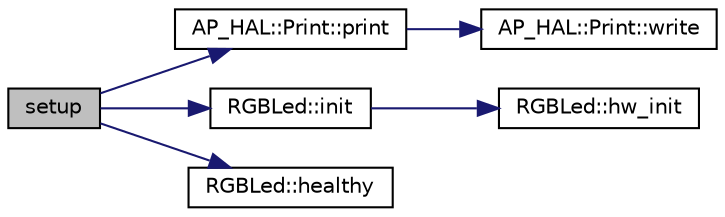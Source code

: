 digraph "setup"
{
 // INTERACTIVE_SVG=YES
  edge [fontname="Helvetica",fontsize="10",labelfontname="Helvetica",labelfontsize="10"];
  node [fontname="Helvetica",fontsize="10",shape=record];
  rankdir="LR";
  Node1 [label="setup",height=0.2,width=0.4,color="black", fillcolor="grey75", style="filled", fontcolor="black"];
  Node1 -> Node2 [color="midnightblue",fontsize="10",style="solid",fontname="Helvetica"];
  Node2 [label="AP_HAL::Print::print",height=0.2,width=0.4,color="black", fillcolor="white", style="filled",URL="$classAP__HAL_1_1Print.html#acfe80773011eb17dfb52c2fba517a093"];
  Node2 -> Node3 [color="midnightblue",fontsize="10",style="solid",fontname="Helvetica"];
  Node3 [label="AP_HAL::Print::write",height=0.2,width=0.4,color="black", fillcolor="white", style="filled",URL="$classAP__HAL_1_1Print.html#acc65391952a43334f8f5c9bef341f501"];
  Node1 -> Node4 [color="midnightblue",fontsize="10",style="solid",fontname="Helvetica"];
  Node4 [label="RGBLed::init",height=0.2,width=0.4,color="black", fillcolor="white", style="filled",URL="$classRGBLed.html#a94d1aab7ce3edf41fe0270dbabcf8f18"];
  Node4 -> Node5 [color="midnightblue",fontsize="10",style="solid",fontname="Helvetica"];
  Node5 [label="RGBLed::hw_init",height=0.2,width=0.4,color="black", fillcolor="white", style="filled",URL="$classRGBLed.html#aea49021a24c20c6dee7734df3d58186d"];
  Node1 -> Node6 [color="midnightblue",fontsize="10",style="solid",fontname="Helvetica"];
  Node6 [label="RGBLed::healthy",height=0.2,width=0.4,color="black", fillcolor="white", style="filled",URL="$classRGBLed.html#a54c06112f4d67b0232b44231e13693f9"];
}
